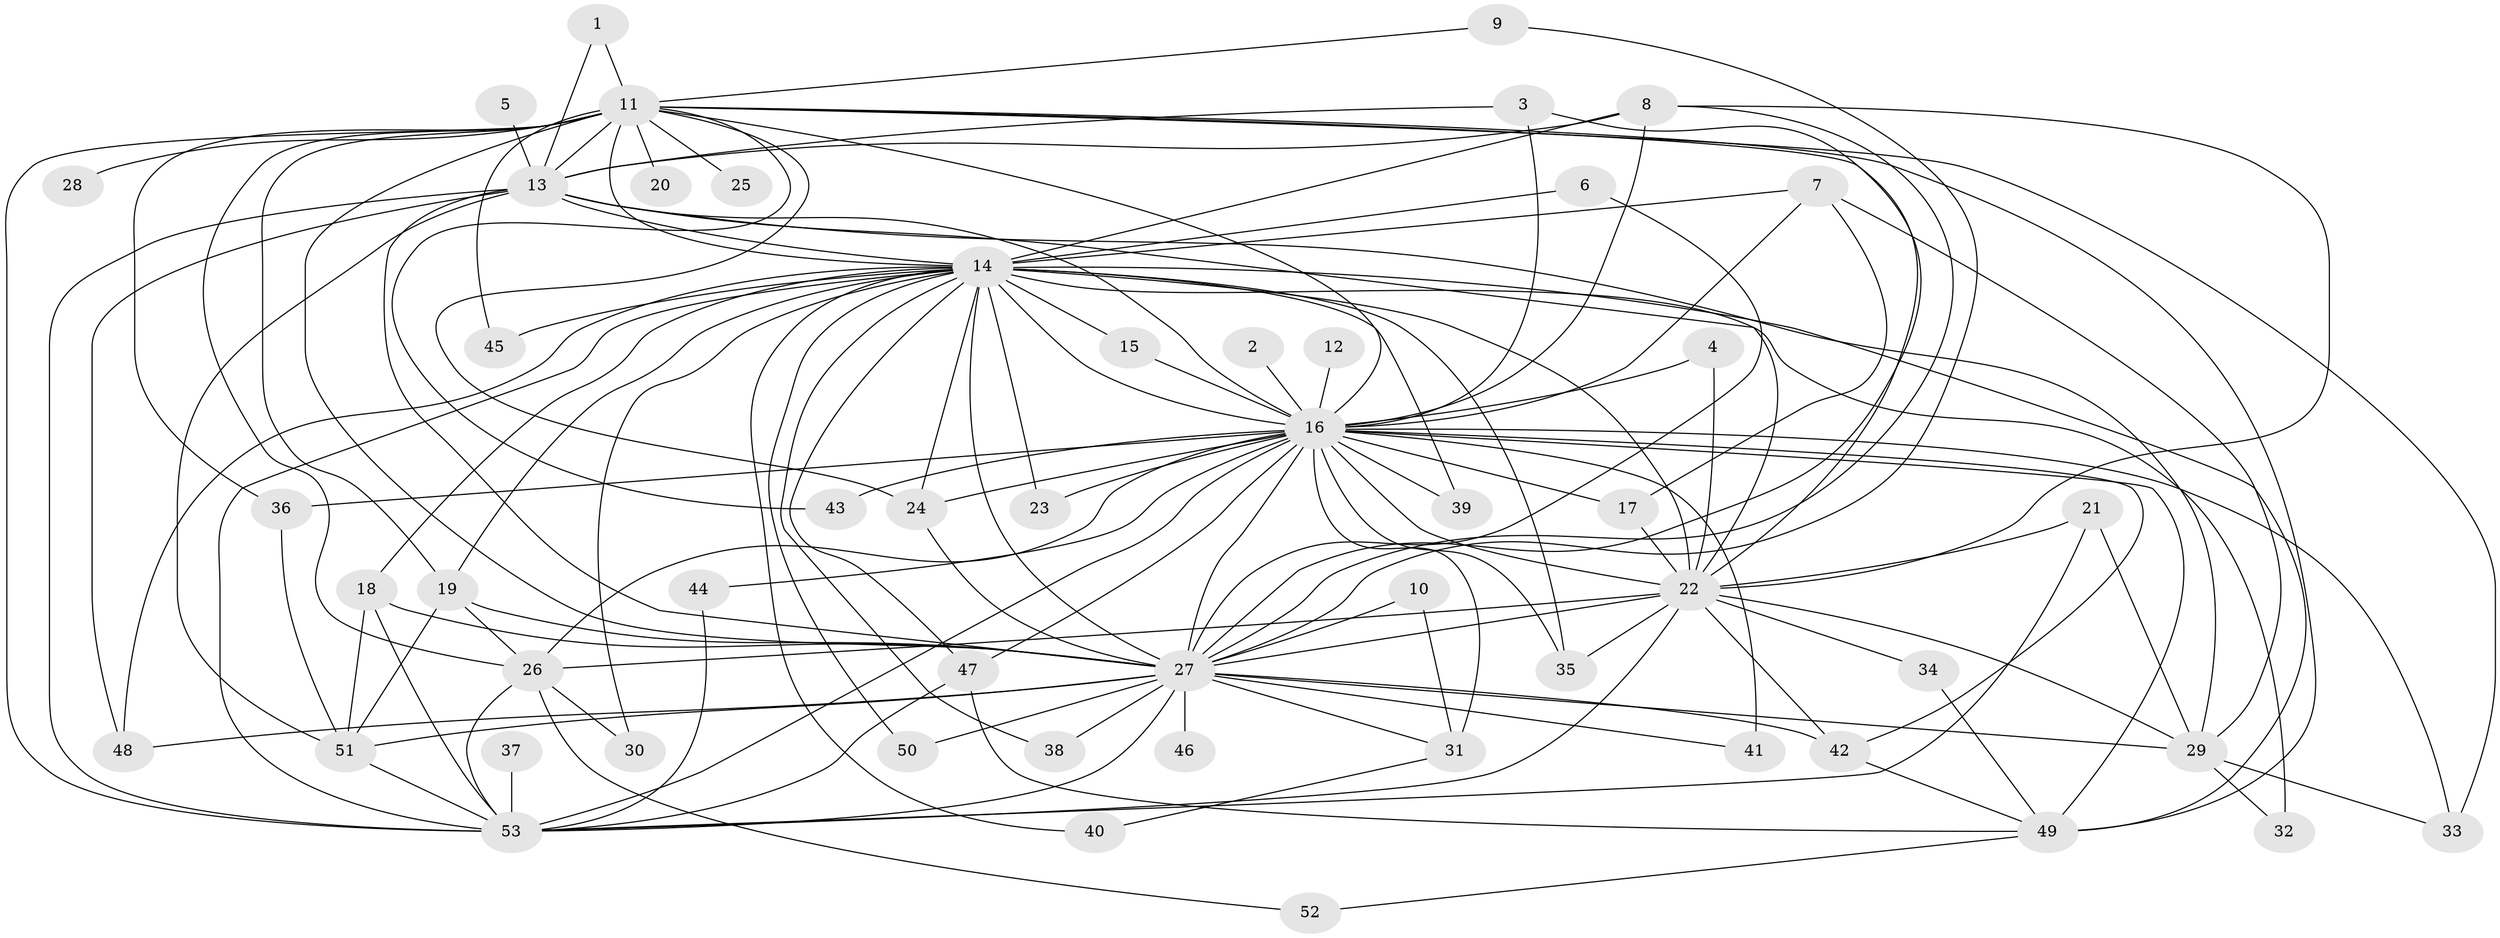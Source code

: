 // original degree distribution, {16: 0.009523809523809525, 19: 0.009523809523809525, 15: 0.009523809523809525, 20: 0.009523809523809525, 29: 0.009523809523809525, 27: 0.01904761904761905, 14: 0.009523809523809525, 22: 0.009523809523809525, 30: 0.009523809523809525, 3: 0.18095238095238095, 2: 0.580952380952381, 5: 0.047619047619047616, 9: 0.009523809523809525, 4: 0.0761904761904762, 6: 0.009523809523809525}
// Generated by graph-tools (version 1.1) at 2025/49/03/09/25 03:49:38]
// undirected, 53 vertices, 132 edges
graph export_dot {
graph [start="1"]
  node [color=gray90,style=filled];
  1;
  2;
  3;
  4;
  5;
  6;
  7;
  8;
  9;
  10;
  11;
  12;
  13;
  14;
  15;
  16;
  17;
  18;
  19;
  20;
  21;
  22;
  23;
  24;
  25;
  26;
  27;
  28;
  29;
  30;
  31;
  32;
  33;
  34;
  35;
  36;
  37;
  38;
  39;
  40;
  41;
  42;
  43;
  44;
  45;
  46;
  47;
  48;
  49;
  50;
  51;
  52;
  53;
  1 -- 11 [weight=1.0];
  1 -- 13 [weight=1.0];
  2 -- 16 [weight=2.0];
  3 -- 13 [weight=1.0];
  3 -- 16 [weight=1.0];
  3 -- 27 [weight=1.0];
  4 -- 16 [weight=1.0];
  4 -- 22 [weight=1.0];
  5 -- 13 [weight=1.0];
  6 -- 14 [weight=1.0];
  6 -- 27 [weight=1.0];
  7 -- 14 [weight=1.0];
  7 -- 16 [weight=1.0];
  7 -- 17 [weight=1.0];
  7 -- 29 [weight=1.0];
  8 -- 13 [weight=1.0];
  8 -- 14 [weight=1.0];
  8 -- 16 [weight=1.0];
  8 -- 22 [weight=1.0];
  8 -- 27 [weight=1.0];
  9 -- 11 [weight=1.0];
  9 -- 27 [weight=1.0];
  10 -- 27 [weight=1.0];
  10 -- 31 [weight=1.0];
  11 -- 13 [weight=2.0];
  11 -- 14 [weight=2.0];
  11 -- 16 [weight=3.0];
  11 -- 19 [weight=1.0];
  11 -- 20 [weight=1.0];
  11 -- 22 [weight=2.0];
  11 -- 24 [weight=1.0];
  11 -- 25 [weight=2.0];
  11 -- 26 [weight=1.0];
  11 -- 27 [weight=3.0];
  11 -- 28 [weight=1.0];
  11 -- 33 [weight=1.0];
  11 -- 36 [weight=1.0];
  11 -- 43 [weight=1.0];
  11 -- 45 [weight=1.0];
  11 -- 49 [weight=1.0];
  11 -- 53 [weight=1.0];
  12 -- 16 [weight=1.0];
  13 -- 14 [weight=2.0];
  13 -- 16 [weight=2.0];
  13 -- 22 [weight=2.0];
  13 -- 27 [weight=1.0];
  13 -- 29 [weight=1.0];
  13 -- 48 [weight=2.0];
  13 -- 51 [weight=1.0];
  13 -- 53 [weight=1.0];
  14 -- 15 [weight=1.0];
  14 -- 16 [weight=5.0];
  14 -- 18 [weight=1.0];
  14 -- 19 [weight=1.0];
  14 -- 22 [weight=4.0];
  14 -- 23 [weight=1.0];
  14 -- 24 [weight=1.0];
  14 -- 27 [weight=3.0];
  14 -- 30 [weight=1.0];
  14 -- 32 [weight=1.0];
  14 -- 35 [weight=2.0];
  14 -- 38 [weight=1.0];
  14 -- 39 [weight=1.0];
  14 -- 40 [weight=1.0];
  14 -- 45 [weight=1.0];
  14 -- 47 [weight=1.0];
  14 -- 48 [weight=1.0];
  14 -- 49 [weight=1.0];
  14 -- 50 [weight=2.0];
  14 -- 53 [weight=3.0];
  15 -- 16 [weight=1.0];
  16 -- 17 [weight=1.0];
  16 -- 22 [weight=4.0];
  16 -- 23 [weight=1.0];
  16 -- 24 [weight=1.0];
  16 -- 26 [weight=1.0];
  16 -- 27 [weight=2.0];
  16 -- 31 [weight=3.0];
  16 -- 33 [weight=1.0];
  16 -- 35 [weight=1.0];
  16 -- 36 [weight=1.0];
  16 -- 39 [weight=1.0];
  16 -- 41 [weight=1.0];
  16 -- 42 [weight=1.0];
  16 -- 43 [weight=1.0];
  16 -- 44 [weight=1.0];
  16 -- 47 [weight=1.0];
  16 -- 49 [weight=2.0];
  16 -- 53 [weight=2.0];
  17 -- 22 [weight=2.0];
  18 -- 27 [weight=1.0];
  18 -- 51 [weight=1.0];
  18 -- 53 [weight=1.0];
  19 -- 26 [weight=1.0];
  19 -- 27 [weight=1.0];
  19 -- 51 [weight=1.0];
  21 -- 22 [weight=1.0];
  21 -- 29 [weight=2.0];
  21 -- 53 [weight=1.0];
  22 -- 26 [weight=1.0];
  22 -- 27 [weight=3.0];
  22 -- 29 [weight=1.0];
  22 -- 34 [weight=1.0];
  22 -- 35 [weight=1.0];
  22 -- 42 [weight=1.0];
  22 -- 53 [weight=2.0];
  24 -- 27 [weight=1.0];
  26 -- 30 [weight=1.0];
  26 -- 52 [weight=1.0];
  26 -- 53 [weight=1.0];
  27 -- 29 [weight=2.0];
  27 -- 31 [weight=1.0];
  27 -- 38 [weight=1.0];
  27 -- 41 [weight=1.0];
  27 -- 42 [weight=1.0];
  27 -- 46 [weight=1.0];
  27 -- 48 [weight=1.0];
  27 -- 50 [weight=1.0];
  27 -- 51 [weight=1.0];
  27 -- 53 [weight=1.0];
  29 -- 32 [weight=1.0];
  29 -- 33 [weight=1.0];
  31 -- 40 [weight=1.0];
  34 -- 49 [weight=1.0];
  36 -- 51 [weight=1.0];
  37 -- 53 [weight=1.0];
  42 -- 49 [weight=1.0];
  44 -- 53 [weight=1.0];
  47 -- 49 [weight=1.0];
  47 -- 53 [weight=1.0];
  49 -- 52 [weight=1.0];
  51 -- 53 [weight=1.0];
}
